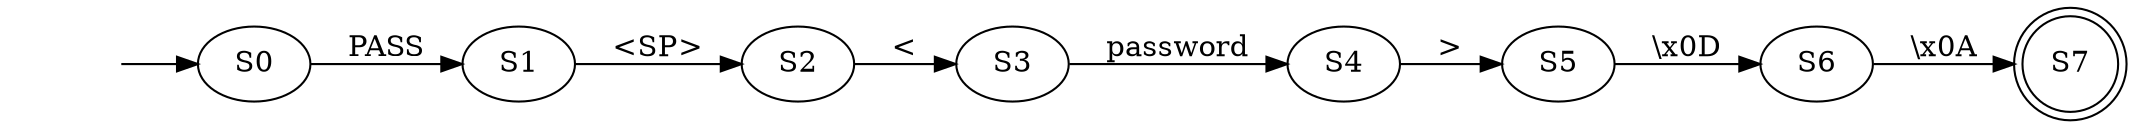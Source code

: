 digraph G {
rankdir=LR;
null [shape=plaintext label=""];
null -> S0
S0 -> S1 [label="PASS"];
S1 -> S2 [label="<SP>"];
S2 -> S3 [label="<"];
S3 -> S4 [label="password"];
S4 -> S5 [label=">"];
S5 -> S6 [label="\\x0D"];
S7 [shape=doublecircle];
S6 -> S7 [label="\\x0A"];
}
